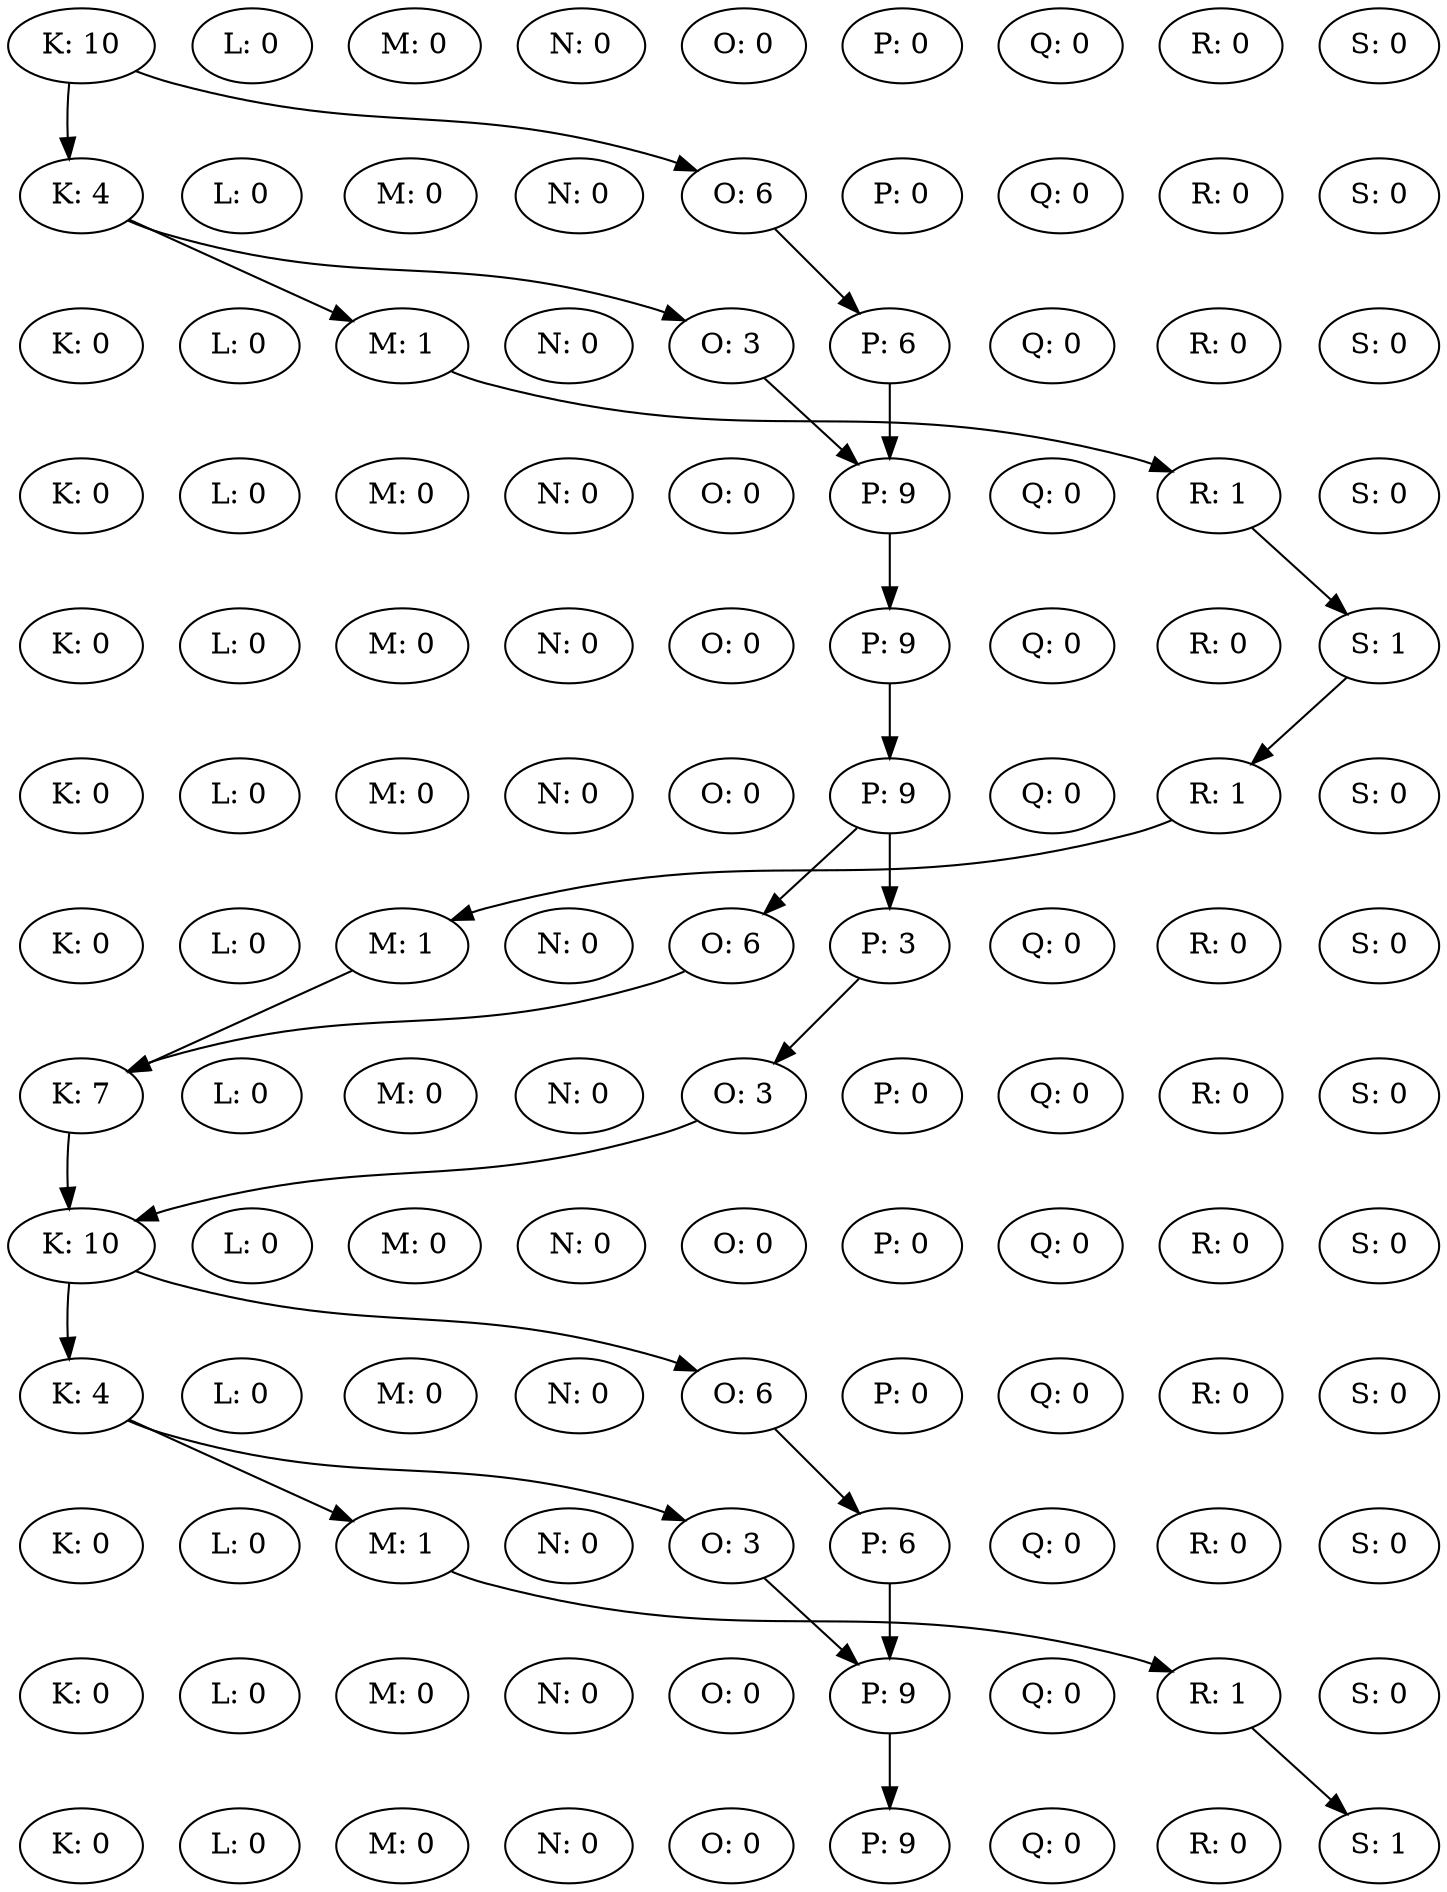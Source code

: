 digraph {
K0 [label="K: 10"];
L0 [label="L: 0"];
M0 [label="M: 0"];
N0 [label="N: 0"];
O0 [label="O: 0"];
P0 [label="P: 0"];
Q0 [label="Q: 0"];
R0 [label="R: 0"];
S0 [label="S: 0"];
rank = same {K0 -> L0 -> M0 -> N0 -> O0 -> P0 -> Q0 -> R0 -> S0 [style=invis] }K1 [label="K: 4"];
L1 [label="L: 0"];
M1 [label="M: 0"];
N1 [label="N: 0"];
O1 [label="O: 6"];
P1 [label="P: 0"];
Q1 [label="Q: 0"];
R1 [label="R: 0"];
S1 [label="S: 0"];
rank = same {K1 -> L1 -> M1 -> N1 -> O1 -> P1 -> Q1 -> R1 -> S1 [style=invis] }K0 -> K1
K0 -> O1
K2 [label="K: 0"];
L2 [label="L: 0"];
M2 [label="M: 1"];
N2 [label="N: 0"];
O2 [label="O: 3"];
P2 [label="P: 6"];
Q2 [label="Q: 0"];
R2 [label="R: 0"];
S2 [label="S: 0"];
rank = same {K2 -> L2 -> M2 -> N2 -> O2 -> P2 -> Q2 -> R2 -> S2 [style=invis] }K1 -> M2
K1 -> O2
O1 -> P2
K3 [label="K: 0"];
L3 [label="L: 0"];
M3 [label="M: 0"];
N3 [label="N: 0"];
O3 [label="O: 0"];
P3 [label="P: 9"];
Q3 [label="Q: 0"];
R3 [label="R: 1"];
S3 [label="S: 0"];
rank = same {K3 -> L3 -> M3 -> N3 -> O3 -> P3 -> Q3 -> R3 -> S3 [style=invis] }M2 -> R3
O2 -> P3
P2 -> P3
K4 [label="K: 0"];
L4 [label="L: 0"];
M4 [label="M: 0"];
N4 [label="N: 0"];
O4 [label="O: 0"];
P4 [label="P: 9"];
Q4 [label="Q: 0"];
R4 [label="R: 0"];
S4 [label="S: 1"];
rank = same {K4 -> L4 -> M4 -> N4 -> O4 -> P4 -> Q4 -> R4 -> S4 [style=invis] }P3 -> P4
R3 -> S4
K5 [label="K: 0"];
L5 [label="L: 0"];
M5 [label="M: 0"];
N5 [label="N: 0"];
O5 [label="O: 0"];
P5 [label="P: 9"];
Q5 [label="Q: 0"];
R5 [label="R: 1"];
S5 [label="S: 0"];
rank = same {K5 -> L5 -> M5 -> N5 -> O5 -> P5 -> Q5 -> R5 -> S5 [style=invis] }P4 -> P5
S4 -> R5
K6 [label="K: 0"];
L6 [label="L: 0"];
M6 [label="M: 1"];
N6 [label="N: 0"];
O6 [label="O: 6"];
P6 [label="P: 3"];
Q6 [label="Q: 0"];
R6 [label="R: 0"];
S6 [label="S: 0"];
rank = same {K6 -> L6 -> M6 -> N6 -> O6 -> P6 -> Q6 -> R6 -> S6 [style=invis] }P5 -> O6
P5 -> P6
R5 -> M6
K7 [label="K: 7"];
L7 [label="L: 0"];
M7 [label="M: 0"];
N7 [label="N: 0"];
O7 [label="O: 3"];
P7 [label="P: 0"];
Q7 [label="Q: 0"];
R7 [label="R: 0"];
S7 [label="S: 0"];
rank = same {K7 -> L7 -> M7 -> N7 -> O7 -> P7 -> Q7 -> R7 -> S7 [style=invis] }M6 -> K7
O6 -> K7
P6 -> O7
K8 [label="K: 10"];
L8 [label="L: 0"];
M8 [label="M: 0"];
N8 [label="N: 0"];
O8 [label="O: 0"];
P8 [label="P: 0"];
Q8 [label="Q: 0"];
R8 [label="R: 0"];
S8 [label="S: 0"];
rank = same {K8 -> L8 -> M8 -> N8 -> O8 -> P8 -> Q8 -> R8 -> S8 [style=invis] }K7 -> K8
O7 -> K8
K9 [label="K: 4"];
L9 [label="L: 0"];
M9 [label="M: 0"];
N9 [label="N: 0"];
O9 [label="O: 6"];
P9 [label="P: 0"];
Q9 [label="Q: 0"];
R9 [label="R: 0"];
S9 [label="S: 0"];
rank = same {K9 -> L9 -> M9 -> N9 -> O9 -> P9 -> Q9 -> R9 -> S9 [style=invis] }K8 -> K9
K8 -> O9
K10 [label="K: 0"];
L10 [label="L: 0"];
M10 [label="M: 1"];
N10 [label="N: 0"];
O10 [label="O: 3"];
P10 [label="P: 6"];
Q10 [label="Q: 0"];
R10 [label="R: 0"];
S10 [label="S: 0"];
rank = same {K10 -> L10 -> M10 -> N10 -> O10 -> P10 -> Q10 -> R10 -> S10 [style=invis] }K9 -> M10
K9 -> O10
O9 -> P10
K11 [label="K: 0"];
L11 [label="L: 0"];
M11 [label="M: 0"];
N11 [label="N: 0"];
O11 [label="O: 0"];
P11 [label="P: 9"];
Q11 [label="Q: 0"];
R11 [label="R: 1"];
S11 [label="S: 0"];
rank = same {K11 -> L11 -> M11 -> N11 -> O11 -> P11 -> Q11 -> R11 -> S11 [style=invis] }M10 -> R11
O10 -> P11
P10 -> P11
K12 [label="K: 0"];
L12 [label="L: 0"];
M12 [label="M: 0"];
N12 [label="N: 0"];
O12 [label="O: 0"];
P12 [label="P: 9"];
Q12 [label="Q: 0"];
R12 [label="R: 0"];
S12 [label="S: 1"];
rank = same {K12 -> L12 -> M12 -> N12 -> O12 -> P12 -> Q12 -> R12 -> S12 [style=invis] }P11 -> P12
R11 -> S12
K0 -> K1 -> K2 -> K3 -> K4 -> K5 -> K6 -> K7 -> K8 -> K9 -> K10 -> K11 -> K12 [ style=invis; weight=1000 ]
S0 -> S1 -> S2 -> S3 -> S4 -> S5 -> S6 -> S7 -> S8 -> S9 -> S10 -> S11 -> S12 [ style=invis; weight=1000 ]
}
